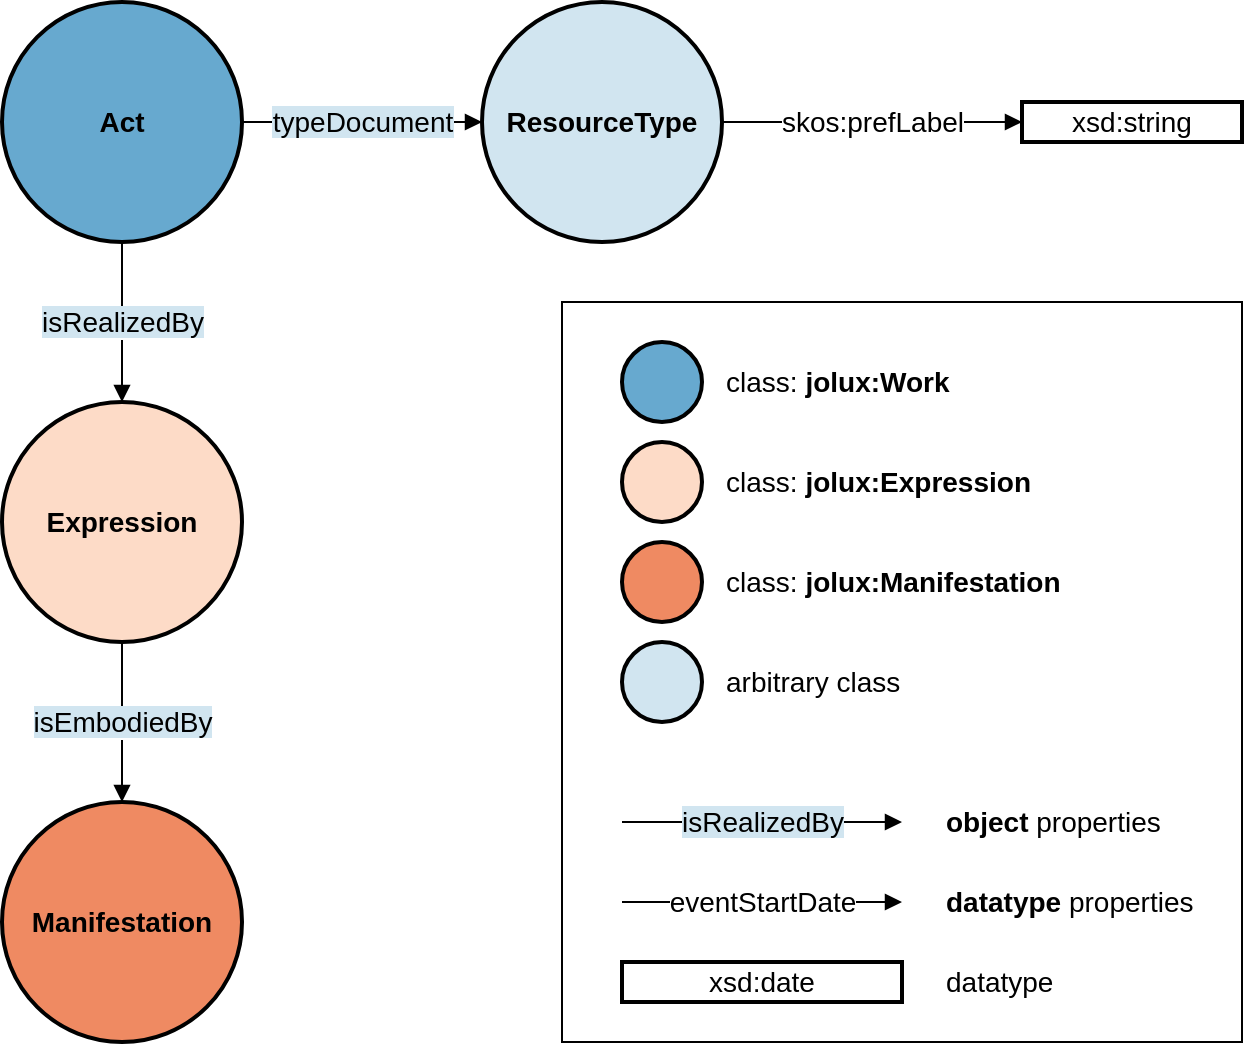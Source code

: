 <mxfile>
    <diagram id="f2N9XpvxZU3NBgQUbpWa" name="Page-1">
        <mxGraphModel dx="1653" dy="475" grid="1" gridSize="10" guides="1" tooltips="1" connect="1" arrows="1" fold="1" page="1" pageScale="1" pageWidth="827" pageHeight="1169" math="0" shadow="0">
            <root>
                <mxCell id="0"/>
                <mxCell id="1" parent="0"/>
                <mxCell id="9" value="&lt;b&gt;Act&lt;br&gt;&lt;/b&gt;" style="ellipse;whiteSpace=wrap;html=1;rounded=0;shadow=0;glass=0;comic=0;strokeColor=#000000;strokeWidth=2;fillColor=#67a9cf;gradientColor=none;fontSize=14;fontColor=#000000;align=center;" parent="1" vertex="1">
                    <mxGeometry x="80" y="80" width="120" height="120" as="geometry"/>
                </mxCell>
                <mxCell id="14" value="&lt;span style=&quot;background-color: rgb(209, 229, 240);&quot;&gt;isRealizedBy&lt;/span&gt;" style="endArrow=block;html=1;strokeColor=#000000;fontSize=14;fontColor=#000000;endFill=1;exitX=0.5;exitY=1;exitDx=0;exitDy=0;entryX=0.5;entryY=0;entryDx=0;entryDy=0;" parent="1" source="9" target="15" edge="1">
                    <mxGeometry width="50" height="50" relative="1" as="geometry">
                        <mxPoint x="-140" y="380" as="sourcePoint"/>
                        <mxPoint x="-340" y="440" as="targetPoint"/>
                        <Array as="points"/>
                    </mxGeometry>
                </mxCell>
                <mxCell id="15" value="&lt;b&gt;Expression&lt;/b&gt;" style="ellipse;whiteSpace=wrap;html=1;rounded=0;shadow=0;glass=0;comic=0;strokeColor=#000000;strokeWidth=2;fillColor=#fddbc7;gradientColor=none;fontSize=14;fontColor=#000000;align=center;" parent="1" vertex="1">
                    <mxGeometry x="80" y="280" width="120" height="120" as="geometry"/>
                </mxCell>
                <mxCell id="16" value="&lt;b&gt;Manifestation&lt;/b&gt;" style="ellipse;whiteSpace=wrap;html=1;rounded=0;shadow=0;glass=0;comic=0;strokeColor=#000000;strokeWidth=2;fillColor=#ef8a62;gradientColor=none;fontSize=14;fontColor=#000000;align=center;" parent="1" vertex="1">
                    <mxGeometry x="80" y="480" width="120" height="120" as="geometry"/>
                </mxCell>
                <mxCell id="17" value="&lt;span style=&quot;background-color: rgb(209, 229, 240);&quot;&gt;isEmbodiedBy&lt;/span&gt;" style="endArrow=block;html=1;strokeColor=#000000;fontSize=14;fontColor=#000000;endFill=1;exitX=0.5;exitY=1;exitDx=0;exitDy=0;entryX=0.5;entryY=0;entryDx=0;entryDy=0;" parent="1" source="15" target="16" edge="1">
                    <mxGeometry width="50" height="50" relative="1" as="geometry">
                        <mxPoint x="139.5" y="400" as="sourcePoint"/>
                        <mxPoint x="139.5" y="480" as="targetPoint"/>
                        <Array as="points"/>
                    </mxGeometry>
                </mxCell>
                <mxCell id="18" value="&lt;b&gt;&lt;br&gt;&lt;/b&gt;" style="ellipse;whiteSpace=wrap;html=1;rounded=0;shadow=0;glass=0;comic=0;strokeColor=#000000;strokeWidth=2;fillColor=#EF8A62;gradientColor=none;fontSize=14;fontColor=#000000;align=center;" parent="1" vertex="1">
                    <mxGeometry x="390" y="350" width="40" height="40" as="geometry"/>
                </mxCell>
                <mxCell id="19" value="&lt;b&gt;&lt;br&gt;&lt;/b&gt;" style="ellipse;whiteSpace=wrap;html=1;rounded=0;shadow=0;glass=0;comic=0;strokeColor=#000000;strokeWidth=2;fillColor=#FDDBC7;gradientColor=none;fontSize=14;fontColor=#000000;align=center;" parent="1" vertex="1">
                    <mxGeometry x="390" y="300" width="40" height="40" as="geometry"/>
                </mxCell>
                <mxCell id="20" value="&lt;b&gt;&lt;br&gt;&lt;/b&gt;" style="ellipse;whiteSpace=wrap;html=1;rounded=0;shadow=0;glass=0;comic=0;strokeColor=#000000;strokeWidth=2;fillColor=#67A9CF;gradientColor=none;fontSize=14;fontColor=#000000;align=center;" parent="1" vertex="1">
                    <mxGeometry x="390" y="250" width="40" height="40" as="geometry"/>
                </mxCell>
                <mxCell id="21" value="class: &lt;b style=&quot;font-size: 14px;&quot;&gt;jolux:Work&lt;/b&gt;" style="text;html=1;strokeColor=none;fillColor=none;align=left;verticalAlign=middle;whiteSpace=wrap;rounded=0;fontSize=14;" parent="1" vertex="1">
                    <mxGeometry x="440" y="250" width="150" height="40" as="geometry"/>
                </mxCell>
                <mxCell id="22" value="class: &lt;b style=&quot;font-size: 14px;&quot;&gt;jolux:Expression&lt;/b&gt;" style="text;html=1;strokeColor=none;fillColor=none;align=left;verticalAlign=middle;whiteSpace=wrap;rounded=0;fontSize=14;" parent="1" vertex="1">
                    <mxGeometry x="440" y="300" width="190" height="40" as="geometry"/>
                </mxCell>
                <mxCell id="23" value="class: &lt;b style=&quot;font-size: 14px;&quot;&gt;jolux:Manifestation&lt;/b&gt;" style="text;html=1;strokeColor=none;fillColor=none;align=left;verticalAlign=middle;whiteSpace=wrap;rounded=0;fontSize=14;" parent="1" vertex="1">
                    <mxGeometry x="440" y="350" width="190" height="40" as="geometry"/>
                </mxCell>
                <mxCell id="24" value="&lt;b&gt;ResourceType&lt;/b&gt;" style="ellipse;whiteSpace=wrap;html=1;rounded=0;shadow=0;glass=0;comic=0;strokeColor=#000000;strokeWidth=2;fillColor=#d1e5f0;gradientColor=none;fontSize=14;fontColor=#000000;align=center;" vertex="1" parent="1">
                    <mxGeometry x="320" y="80" width="120" height="120" as="geometry"/>
                </mxCell>
                <mxCell id="25" value="&lt;b&gt;&lt;br&gt;&lt;/b&gt;" style="ellipse;whiteSpace=wrap;html=1;rounded=0;shadow=0;glass=0;comic=0;strokeColor=#000000;strokeWidth=2;fillColor=#D1E5F0;gradientColor=none;fontSize=14;fontColor=#000000;align=center;" vertex="1" parent="1">
                    <mxGeometry x="390" y="400" width="40" height="40" as="geometry"/>
                </mxCell>
                <mxCell id="26" value="arbitrary class" style="text;html=1;strokeColor=none;fillColor=none;align=left;verticalAlign=middle;whiteSpace=wrap;rounded=0;fontSize=14;" vertex="1" parent="1">
                    <mxGeometry x="440" y="400" width="150" height="40" as="geometry"/>
                </mxCell>
                <mxCell id="27" value="&lt;span style=&quot;background-color: rgb(209, 229, 240);&quot;&gt;isRealizedBy&lt;/span&gt;" style="endArrow=block;html=1;strokeColor=#000000;fontSize=14;fontColor=#000000;endFill=1;exitX=0.5;exitY=1;exitDx=0;exitDy=0;" edge="1" parent="1">
                    <mxGeometry width="50" height="50" relative="1" as="geometry">
                        <mxPoint x="390" y="490" as="sourcePoint"/>
                        <mxPoint x="530" y="490" as="targetPoint"/>
                        <Array as="points"/>
                        <mxPoint as="offset"/>
                    </mxGeometry>
                </mxCell>
                <mxCell id="28" value="&lt;b&gt;object &lt;/b&gt;properties" style="text;html=1;strokeColor=none;fillColor=none;align=left;verticalAlign=middle;whiteSpace=wrap;rounded=0;fontSize=14;" vertex="1" parent="1">
                    <mxGeometry x="550" y="470" width="150" height="40" as="geometry"/>
                </mxCell>
                <mxCell id="29" value="eventStartDate" style="endArrow=block;html=1;strokeColor=#000000;fontSize=14;fontColor=#000000;endFill=1;" edge="1" parent="1">
                    <mxGeometry width="50" height="50" relative="1" as="geometry">
                        <mxPoint x="390" y="530" as="sourcePoint"/>
                        <mxPoint x="530" y="530" as="targetPoint"/>
                    </mxGeometry>
                </mxCell>
                <mxCell id="30" value="&lt;b&gt;datatype &lt;/b&gt;properties" style="text;html=1;strokeColor=none;fillColor=none;align=left;verticalAlign=middle;whiteSpace=wrap;rounded=0;fontSize=14;" vertex="1" parent="1">
                    <mxGeometry x="550" y="510" width="150" height="40" as="geometry"/>
                </mxCell>
                <mxCell id="31" value="xsd:date" style="whiteSpace=wrap;html=1;rounded=0;shadow=0;glass=0;comic=0;strokeColor=#000000;strokeWidth=2;fillColor=#FFFFFF;gradientColor=none;fontSize=14;fontColor=#000000;align=center;" vertex="1" parent="1">
                    <mxGeometry x="390" y="560" width="140" height="20" as="geometry"/>
                </mxCell>
                <mxCell id="32" value="datatype" style="text;html=1;strokeColor=none;fillColor=none;align=left;verticalAlign=middle;whiteSpace=wrap;rounded=0;fontSize=14;" vertex="1" parent="1">
                    <mxGeometry x="550" y="550" width="150" height="40" as="geometry"/>
                </mxCell>
                <mxCell id="33" value="&lt;span style=&quot;background-color: rgb(209, 229, 240);&quot;&gt;typeDocument&lt;/span&gt;" style="endArrow=block;html=1;strokeColor=#000000;fontSize=14;fontColor=#000000;endFill=1;exitX=1;exitY=0.5;exitDx=0;exitDy=0;" edge="1" parent="1" source="9" target="24">
                    <mxGeometry width="50" height="50" relative="1" as="geometry">
                        <mxPoint x="230" y="269" as="sourcePoint"/>
                        <mxPoint x="370" y="269" as="targetPoint"/>
                        <Array as="points"/>
                    </mxGeometry>
                </mxCell>
                <mxCell id="34" value="skos:prefLabel" style="endArrow=block;html=1;strokeColor=#000000;fontSize=14;fontColor=#000000;endFill=1;exitX=1;exitY=0.5;exitDx=0;exitDy=0;entryX=0;entryY=0.5;entryDx=0;entryDy=0;" edge="1" parent="1" source="24" target="35">
                    <mxGeometry width="50" height="50" relative="1" as="geometry">
                        <mxPoint x="600" y="270" as="sourcePoint"/>
                        <mxPoint x="640" y="140" as="targetPoint"/>
                    </mxGeometry>
                </mxCell>
                <mxCell id="35" value="xsd:string" style="whiteSpace=wrap;html=1;rounded=0;shadow=0;glass=0;comic=0;strokeColor=#000000;strokeWidth=2;fillColor=#FFFFFF;gradientColor=none;fontSize=14;fontColor=#000000;align=center;" vertex="1" parent="1">
                    <mxGeometry x="590" y="130" width="110" height="20" as="geometry"/>
                </mxCell>
                <mxCell id="37" value="" style="rounded=0;whiteSpace=wrap;html=1;fontSize=14;fillColor=none;" vertex="1" parent="1">
                    <mxGeometry x="360" y="230" width="340" height="370" as="geometry"/>
                </mxCell>
            </root>
        </mxGraphModel>
    </diagram>
</mxfile>